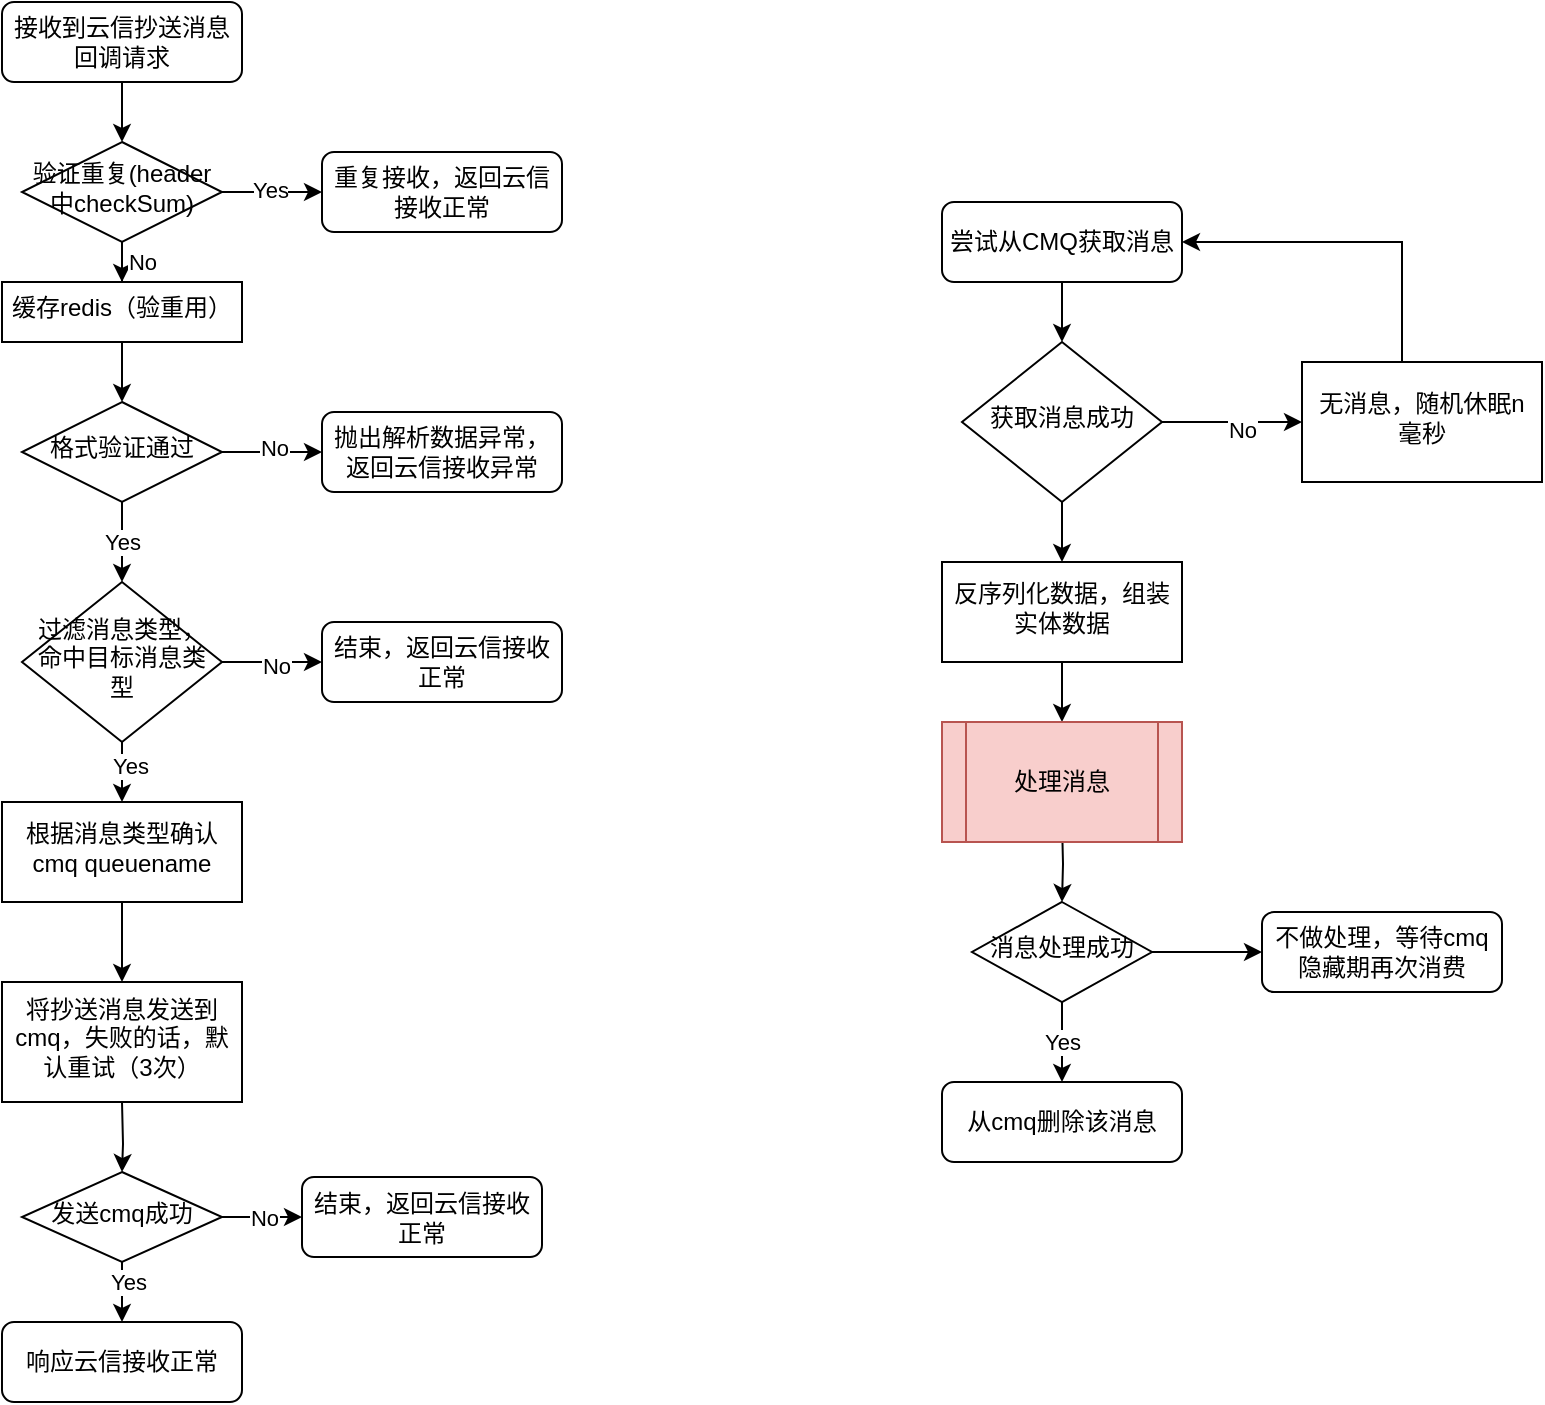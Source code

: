 <mxfile version="14.1.9" type="github">
  <diagram id="C5RBs43oDa-KdzZeNtuy" name="Page-1">
    <mxGraphModel dx="946" dy="623" grid="1" gridSize="10" guides="1" tooltips="1" connect="1" arrows="1" fold="1" page="1" pageScale="1" pageWidth="827" pageHeight="1169" math="0" shadow="0">
      <root>
        <mxCell id="WIyWlLk6GJQsqaUBKTNV-0" />
        <mxCell id="WIyWlLk6GJQsqaUBKTNV-1" parent="WIyWlLk6GJQsqaUBKTNV-0" />
        <mxCell id="90MipNQsAsd7Xp9ht8LP-45" value="" style="edgeStyle=orthogonalEdgeStyle;rounded=0;orthogonalLoop=1;jettySize=auto;html=1;" edge="1" parent="WIyWlLk6GJQsqaUBKTNV-1" source="WIyWlLk6GJQsqaUBKTNV-3" target="90MipNQsAsd7Xp9ht8LP-44">
          <mxGeometry relative="1" as="geometry" />
        </mxCell>
        <mxCell id="WIyWlLk6GJQsqaUBKTNV-3" value="接收到云信抄送消息回调请求" style="rounded=1;whiteSpace=wrap;html=1;fontSize=12;glass=0;strokeWidth=1;shadow=0;" parent="WIyWlLk6GJQsqaUBKTNV-1" vertex="1">
          <mxGeometry x="160" width="120" height="40" as="geometry" />
        </mxCell>
        <mxCell id="90MipNQsAsd7Xp9ht8LP-3" value="Yes" style="edgeStyle=orthogonalEdgeStyle;rounded=0;orthogonalLoop=1;jettySize=auto;html=1;" edge="1" parent="WIyWlLk6GJQsqaUBKTNV-1" source="WIyWlLk6GJQsqaUBKTNV-6" target="WIyWlLk6GJQsqaUBKTNV-10">
          <mxGeometry relative="1" as="geometry" />
        </mxCell>
        <mxCell id="90MipNQsAsd7Xp9ht8LP-4" value="" style="edgeStyle=orthogonalEdgeStyle;rounded=0;orthogonalLoop=1;jettySize=auto;html=1;" edge="1" parent="WIyWlLk6GJQsqaUBKTNV-1" source="WIyWlLk6GJQsqaUBKTNV-6" target="WIyWlLk6GJQsqaUBKTNV-7">
          <mxGeometry relative="1" as="geometry" />
        </mxCell>
        <mxCell id="90MipNQsAsd7Xp9ht8LP-56" value="No" style="edgeLabel;html=1;align=center;verticalAlign=middle;resizable=0;points=[];" vertex="1" connectable="0" parent="90MipNQsAsd7Xp9ht8LP-4">
          <mxGeometry x="0.04" y="2" relative="1" as="geometry">
            <mxPoint as="offset" />
          </mxGeometry>
        </mxCell>
        <mxCell id="WIyWlLk6GJQsqaUBKTNV-6" value="格式验证通过" style="rhombus;whiteSpace=wrap;html=1;shadow=0;fontFamily=Helvetica;fontSize=12;align=center;strokeWidth=1;spacing=6;spacingTop=-4;" parent="WIyWlLk6GJQsqaUBKTNV-1" vertex="1">
          <mxGeometry x="170" y="200" width="100" height="50" as="geometry" />
        </mxCell>
        <mxCell id="WIyWlLk6GJQsqaUBKTNV-7" value="抛出解析数据异常，返回云信接收异常" style="rounded=1;whiteSpace=wrap;html=1;fontSize=12;glass=0;strokeWidth=1;shadow=0;" parent="WIyWlLk6GJQsqaUBKTNV-1" vertex="1">
          <mxGeometry x="320" y="205" width="120" height="40" as="geometry" />
        </mxCell>
        <mxCell id="90MipNQsAsd7Xp9ht8LP-5" value="" style="edgeStyle=orthogonalEdgeStyle;rounded=0;orthogonalLoop=1;jettySize=auto;html=1;" edge="1" parent="WIyWlLk6GJQsqaUBKTNV-1" source="WIyWlLk6GJQsqaUBKTNV-10" target="WIyWlLk6GJQsqaUBKTNV-12">
          <mxGeometry relative="1" as="geometry" />
        </mxCell>
        <mxCell id="90MipNQsAsd7Xp9ht8LP-58" value="No" style="edgeLabel;html=1;align=center;verticalAlign=middle;resizable=0;points=[];" vertex="1" connectable="0" parent="90MipNQsAsd7Xp9ht8LP-5">
          <mxGeometry x="0.08" y="-2" relative="1" as="geometry">
            <mxPoint as="offset" />
          </mxGeometry>
        </mxCell>
        <mxCell id="90MipNQsAsd7Xp9ht8LP-24" value="" style="edgeStyle=orthogonalEdgeStyle;rounded=0;orthogonalLoop=1;jettySize=auto;html=1;" edge="1" parent="WIyWlLk6GJQsqaUBKTNV-1" source="WIyWlLk6GJQsqaUBKTNV-10" target="90MipNQsAsd7Xp9ht8LP-23">
          <mxGeometry relative="1" as="geometry" />
        </mxCell>
        <mxCell id="90MipNQsAsd7Xp9ht8LP-59" value="Yes" style="edgeLabel;html=1;align=center;verticalAlign=middle;resizable=0;points=[];" vertex="1" connectable="0" parent="90MipNQsAsd7Xp9ht8LP-24">
          <mxGeometry x="0.28" y="4" relative="1" as="geometry">
            <mxPoint as="offset" />
          </mxGeometry>
        </mxCell>
        <mxCell id="WIyWlLk6GJQsqaUBKTNV-10" value="过滤消息类型，命中目标消息类型" style="rhombus;whiteSpace=wrap;html=1;shadow=0;fontFamily=Helvetica;fontSize=12;align=center;strokeWidth=1;spacing=6;spacingTop=-4;" parent="WIyWlLk6GJQsqaUBKTNV-1" vertex="1">
          <mxGeometry x="170" y="290" width="100" height="80" as="geometry" />
        </mxCell>
        <mxCell id="WIyWlLk6GJQsqaUBKTNV-12" value="结束，返回云信接收正常" style="rounded=1;whiteSpace=wrap;html=1;fontSize=12;glass=0;strokeWidth=1;shadow=0;" parent="WIyWlLk6GJQsqaUBKTNV-1" vertex="1">
          <mxGeometry x="320" y="310" width="120" height="40" as="geometry" />
        </mxCell>
        <mxCell id="90MipNQsAsd7Xp9ht8LP-8" value="" style="edgeStyle=orthogonalEdgeStyle;rounded=0;orthogonalLoop=1;jettySize=auto;html=1;" edge="1" parent="WIyWlLk6GJQsqaUBKTNV-1" target="90MipNQsAsd7Xp9ht8LP-7">
          <mxGeometry relative="1" as="geometry">
            <mxPoint x="220" y="550" as="sourcePoint" />
          </mxGeometry>
        </mxCell>
        <mxCell id="90MipNQsAsd7Xp9ht8LP-13" value="" style="edgeStyle=orthogonalEdgeStyle;rounded=0;orthogonalLoop=1;jettySize=auto;html=1;" edge="1" parent="WIyWlLk6GJQsqaUBKTNV-1" source="90MipNQsAsd7Xp9ht8LP-7" target="90MipNQsAsd7Xp9ht8LP-12">
          <mxGeometry relative="1" as="geometry" />
        </mxCell>
        <mxCell id="90MipNQsAsd7Xp9ht8LP-61" value="No" style="edgeLabel;html=1;align=center;verticalAlign=middle;resizable=0;points=[];" vertex="1" connectable="0" parent="90MipNQsAsd7Xp9ht8LP-13">
          <mxGeometry x="0.05" y="1" relative="1" as="geometry">
            <mxPoint y="1" as="offset" />
          </mxGeometry>
        </mxCell>
        <mxCell id="90MipNQsAsd7Xp9ht8LP-48" value="" style="edgeStyle=orthogonalEdgeStyle;rounded=0;orthogonalLoop=1;jettySize=auto;html=1;" edge="1" parent="WIyWlLk6GJQsqaUBKTNV-1" source="90MipNQsAsd7Xp9ht8LP-7" target="90MipNQsAsd7Xp9ht8LP-11">
          <mxGeometry relative="1" as="geometry" />
        </mxCell>
        <mxCell id="90MipNQsAsd7Xp9ht8LP-60" value="Yes" style="edgeLabel;html=1;align=center;verticalAlign=middle;resizable=0;points=[];" vertex="1" connectable="0" parent="90MipNQsAsd7Xp9ht8LP-48">
          <mxGeometry x="0.2" y="3" relative="1" as="geometry">
            <mxPoint as="offset" />
          </mxGeometry>
        </mxCell>
        <mxCell id="90MipNQsAsd7Xp9ht8LP-7" value="发送cmq成功" style="rhombus;whiteSpace=wrap;html=1;shadow=0;fontFamily=Helvetica;fontSize=12;align=center;strokeWidth=1;spacing=6;spacingTop=-4;" vertex="1" parent="WIyWlLk6GJQsqaUBKTNV-1">
          <mxGeometry x="170" y="585" width="100" height="45" as="geometry" />
        </mxCell>
        <mxCell id="90MipNQsAsd7Xp9ht8LP-11" value="响应云信接收正常" style="rounded=1;whiteSpace=wrap;html=1;fontSize=12;glass=0;strokeWidth=1;shadow=0;" vertex="1" parent="WIyWlLk6GJQsqaUBKTNV-1">
          <mxGeometry x="160" y="660" width="120" height="40" as="geometry" />
        </mxCell>
        <mxCell id="90MipNQsAsd7Xp9ht8LP-12" value="结束，返回云信接收正常" style="rounded=1;whiteSpace=wrap;html=1;fontSize=12;glass=0;strokeWidth=1;shadow=0;" vertex="1" parent="WIyWlLk6GJQsqaUBKTNV-1">
          <mxGeometry x="310" y="587.5" width="120" height="40" as="geometry" />
        </mxCell>
        <mxCell id="90MipNQsAsd7Xp9ht8LP-18" value="" style="edgeStyle=orthogonalEdgeStyle;rounded=0;orthogonalLoop=1;jettySize=auto;html=1;" edge="1" parent="WIyWlLk6GJQsqaUBKTNV-1" source="90MipNQsAsd7Xp9ht8LP-14" target="90MipNQsAsd7Xp9ht8LP-15">
          <mxGeometry relative="1" as="geometry" />
        </mxCell>
        <mxCell id="90MipNQsAsd7Xp9ht8LP-14" value="尝试从CMQ获取消息" style="rounded=1;whiteSpace=wrap;html=1;fontSize=12;glass=0;strokeWidth=1;shadow=0;" vertex="1" parent="WIyWlLk6GJQsqaUBKTNV-1">
          <mxGeometry x="630" y="100" width="120" height="40" as="geometry" />
        </mxCell>
        <mxCell id="90MipNQsAsd7Xp9ht8LP-17" value="" style="edgeStyle=orthogonalEdgeStyle;rounded=0;orthogonalLoop=1;jettySize=auto;html=1;" edge="1" parent="WIyWlLk6GJQsqaUBKTNV-1" source="90MipNQsAsd7Xp9ht8LP-15" target="90MipNQsAsd7Xp9ht8LP-16">
          <mxGeometry relative="1" as="geometry" />
        </mxCell>
        <mxCell id="90MipNQsAsd7Xp9ht8LP-20" value="No" style="edgeLabel;html=1;align=center;verticalAlign=middle;resizable=0;points=[];" vertex="1" connectable="0" parent="90MipNQsAsd7Xp9ht8LP-17">
          <mxGeometry x="0.143" y="-4" relative="1" as="geometry">
            <mxPoint as="offset" />
          </mxGeometry>
        </mxCell>
        <mxCell id="90MipNQsAsd7Xp9ht8LP-22" value="" style="edgeStyle=orthogonalEdgeStyle;rounded=0;orthogonalLoop=1;jettySize=auto;html=1;" edge="1" parent="WIyWlLk6GJQsqaUBKTNV-1" source="90MipNQsAsd7Xp9ht8LP-15" target="90MipNQsAsd7Xp9ht8LP-21">
          <mxGeometry relative="1" as="geometry" />
        </mxCell>
        <mxCell id="90MipNQsAsd7Xp9ht8LP-15" value="获取消息成功" style="rhombus;whiteSpace=wrap;html=1;shadow=0;fontFamily=Helvetica;fontSize=12;align=center;strokeWidth=1;spacing=6;spacingTop=-4;" vertex="1" parent="WIyWlLk6GJQsqaUBKTNV-1">
          <mxGeometry x="640" y="170" width="100" height="80" as="geometry" />
        </mxCell>
        <mxCell id="90MipNQsAsd7Xp9ht8LP-19" style="edgeStyle=orthogonalEdgeStyle;rounded=0;orthogonalLoop=1;jettySize=auto;html=1;entryX=1;entryY=0.5;entryDx=0;entryDy=0;" edge="1" parent="WIyWlLk6GJQsqaUBKTNV-1" source="90MipNQsAsd7Xp9ht8LP-16" target="90MipNQsAsd7Xp9ht8LP-14">
          <mxGeometry relative="1" as="geometry">
            <Array as="points">
              <mxPoint x="860" y="120" />
            </Array>
          </mxGeometry>
        </mxCell>
        <mxCell id="90MipNQsAsd7Xp9ht8LP-16" value="无消息，随机休眠n毫秒" style="whiteSpace=wrap;html=1;shadow=0;strokeWidth=1;spacing=6;spacingTop=-4;" vertex="1" parent="WIyWlLk6GJQsqaUBKTNV-1">
          <mxGeometry x="810" y="180" width="120" height="60" as="geometry" />
        </mxCell>
        <mxCell id="90MipNQsAsd7Xp9ht8LP-28" value="" style="edgeStyle=orthogonalEdgeStyle;rounded=0;orthogonalLoop=1;jettySize=auto;html=1;" edge="1" parent="WIyWlLk6GJQsqaUBKTNV-1" source="90MipNQsAsd7Xp9ht8LP-21">
          <mxGeometry relative="1" as="geometry">
            <mxPoint x="690" y="360" as="targetPoint" />
          </mxGeometry>
        </mxCell>
        <mxCell id="90MipNQsAsd7Xp9ht8LP-21" value="反序列化数据，组装实体数据" style="whiteSpace=wrap;html=1;shadow=0;strokeWidth=1;spacing=6;spacingTop=-4;" vertex="1" parent="WIyWlLk6GJQsqaUBKTNV-1">
          <mxGeometry x="630" y="280" width="120" height="50" as="geometry" />
        </mxCell>
        <mxCell id="90MipNQsAsd7Xp9ht8LP-26" value="" style="edgeStyle=orthogonalEdgeStyle;rounded=0;orthogonalLoop=1;jettySize=auto;html=1;" edge="1" parent="WIyWlLk6GJQsqaUBKTNV-1" source="90MipNQsAsd7Xp9ht8LP-23" target="90MipNQsAsd7Xp9ht8LP-25">
          <mxGeometry relative="1" as="geometry" />
        </mxCell>
        <mxCell id="90MipNQsAsd7Xp9ht8LP-23" value="根据消息类型确认cmq queuename" style="whiteSpace=wrap;html=1;shadow=0;strokeWidth=1;spacing=6;spacingTop=-4;" vertex="1" parent="WIyWlLk6GJQsqaUBKTNV-1">
          <mxGeometry x="160" y="400" width="120" height="50" as="geometry" />
        </mxCell>
        <mxCell id="90MipNQsAsd7Xp9ht8LP-25" value="将抄送消息发送到cmq，失败的话，默认重试（3次）" style="whiteSpace=wrap;html=1;shadow=0;strokeWidth=1;spacing=6;spacingTop=-4;" vertex="1" parent="WIyWlLk6GJQsqaUBKTNV-1">
          <mxGeometry x="160" y="490" width="120" height="60" as="geometry" />
        </mxCell>
        <mxCell id="90MipNQsAsd7Xp9ht8LP-30" value="" style="edgeStyle=orthogonalEdgeStyle;rounded=0;orthogonalLoop=1;jettySize=auto;html=1;" edge="1" parent="WIyWlLk6GJQsqaUBKTNV-1" target="90MipNQsAsd7Xp9ht8LP-29">
          <mxGeometry relative="1" as="geometry">
            <mxPoint x="690" y="410" as="sourcePoint" />
          </mxGeometry>
        </mxCell>
        <mxCell id="90MipNQsAsd7Xp9ht8LP-38" value="" style="edgeStyle=orthogonalEdgeStyle;rounded=0;orthogonalLoop=1;jettySize=auto;html=1;" edge="1" parent="WIyWlLk6GJQsqaUBKTNV-1" source="90MipNQsAsd7Xp9ht8LP-29" target="90MipNQsAsd7Xp9ht8LP-36">
          <mxGeometry relative="1" as="geometry" />
        </mxCell>
        <mxCell id="90MipNQsAsd7Xp9ht8LP-41" value="Yes" style="edgeStyle=orthogonalEdgeStyle;rounded=0;orthogonalLoop=1;jettySize=auto;html=1;" edge="1" parent="WIyWlLk6GJQsqaUBKTNV-1" source="90MipNQsAsd7Xp9ht8LP-29" target="90MipNQsAsd7Xp9ht8LP-39">
          <mxGeometry relative="1" as="geometry" />
        </mxCell>
        <mxCell id="90MipNQsAsd7Xp9ht8LP-29" value="消息处理成功" style="rhombus;whiteSpace=wrap;html=1;shadow=0;strokeWidth=1;spacing=6;spacingTop=-4;" vertex="1" parent="WIyWlLk6GJQsqaUBKTNV-1">
          <mxGeometry x="645" y="450" width="90" height="50" as="geometry" />
        </mxCell>
        <mxCell id="90MipNQsAsd7Xp9ht8LP-31" value="处理消息" style="shape=process;whiteSpace=wrap;html=1;backgroundOutline=1;fillColor=#f8cecc;strokeColor=#b85450;" vertex="1" parent="WIyWlLk6GJQsqaUBKTNV-1">
          <mxGeometry x="630" y="360" width="120" height="60" as="geometry" />
        </mxCell>
        <mxCell id="90MipNQsAsd7Xp9ht8LP-36" value="不做处理，等待cmq隐藏期再次消费" style="rounded=1;whiteSpace=wrap;html=1;fontSize=12;glass=0;strokeWidth=1;shadow=0;" vertex="1" parent="WIyWlLk6GJQsqaUBKTNV-1">
          <mxGeometry x="790" y="455" width="120" height="40" as="geometry" />
        </mxCell>
        <mxCell id="90MipNQsAsd7Xp9ht8LP-39" value="从cmq删除该消息" style="rounded=1;whiteSpace=wrap;html=1;fontSize=12;glass=0;strokeWidth=1;shadow=0;" vertex="1" parent="WIyWlLk6GJQsqaUBKTNV-1">
          <mxGeometry x="630" y="540" width="120" height="40" as="geometry" />
        </mxCell>
        <mxCell id="90MipNQsAsd7Xp9ht8LP-50" value="" style="edgeStyle=orthogonalEdgeStyle;rounded=0;orthogonalLoop=1;jettySize=auto;html=1;" edge="1" parent="WIyWlLk6GJQsqaUBKTNV-1" source="90MipNQsAsd7Xp9ht8LP-44" target="90MipNQsAsd7Xp9ht8LP-49">
          <mxGeometry relative="1" as="geometry" />
        </mxCell>
        <mxCell id="90MipNQsAsd7Xp9ht8LP-57" value="No" style="edgeLabel;html=1;align=center;verticalAlign=middle;resizable=0;points=[];" vertex="1" connectable="0" parent="90MipNQsAsd7Xp9ht8LP-50">
          <mxGeometry x="0.433" y="2" relative="1" as="geometry">
            <mxPoint x="8" y="7" as="offset" />
          </mxGeometry>
        </mxCell>
        <mxCell id="90MipNQsAsd7Xp9ht8LP-53" value="" style="edgeStyle=orthogonalEdgeStyle;rounded=0;orthogonalLoop=1;jettySize=auto;html=1;" edge="1" parent="WIyWlLk6GJQsqaUBKTNV-1" source="90MipNQsAsd7Xp9ht8LP-44">
          <mxGeometry relative="1" as="geometry">
            <mxPoint x="320" y="95" as="targetPoint" />
          </mxGeometry>
        </mxCell>
        <mxCell id="90MipNQsAsd7Xp9ht8LP-55" value="Yes" style="edgeLabel;html=1;align=center;verticalAlign=middle;resizable=0;points=[];" vertex="1" connectable="0" parent="90MipNQsAsd7Xp9ht8LP-53">
          <mxGeometry x="-0.04" y="1" relative="1" as="geometry">
            <mxPoint as="offset" />
          </mxGeometry>
        </mxCell>
        <mxCell id="90MipNQsAsd7Xp9ht8LP-44" value="验证重复(header中checkSum)" style="rhombus;whiteSpace=wrap;html=1;shadow=0;fontFamily=Helvetica;fontSize=12;align=center;strokeWidth=1;spacing=6;spacingTop=-4;" vertex="1" parent="WIyWlLk6GJQsqaUBKTNV-1">
          <mxGeometry x="170" y="70" width="100" height="50" as="geometry" />
        </mxCell>
        <mxCell id="90MipNQsAsd7Xp9ht8LP-51" value="" style="edgeStyle=orthogonalEdgeStyle;rounded=0;orthogonalLoop=1;jettySize=auto;html=1;" edge="1" parent="WIyWlLk6GJQsqaUBKTNV-1" source="90MipNQsAsd7Xp9ht8LP-49" target="WIyWlLk6GJQsqaUBKTNV-6">
          <mxGeometry relative="1" as="geometry" />
        </mxCell>
        <mxCell id="90MipNQsAsd7Xp9ht8LP-49" value="缓存redis（验重用）" style="whiteSpace=wrap;html=1;shadow=0;strokeWidth=1;spacing=6;spacingTop=-4;" vertex="1" parent="WIyWlLk6GJQsqaUBKTNV-1">
          <mxGeometry x="160" y="140" width="120" height="30" as="geometry" />
        </mxCell>
        <mxCell id="90MipNQsAsd7Xp9ht8LP-54" value="重复接收，返回云信接收正常" style="rounded=1;whiteSpace=wrap;html=1;fontSize=12;glass=0;strokeWidth=1;shadow=0;" vertex="1" parent="WIyWlLk6GJQsqaUBKTNV-1">
          <mxGeometry x="320" y="75" width="120" height="40" as="geometry" />
        </mxCell>
      </root>
    </mxGraphModel>
  </diagram>
</mxfile>
